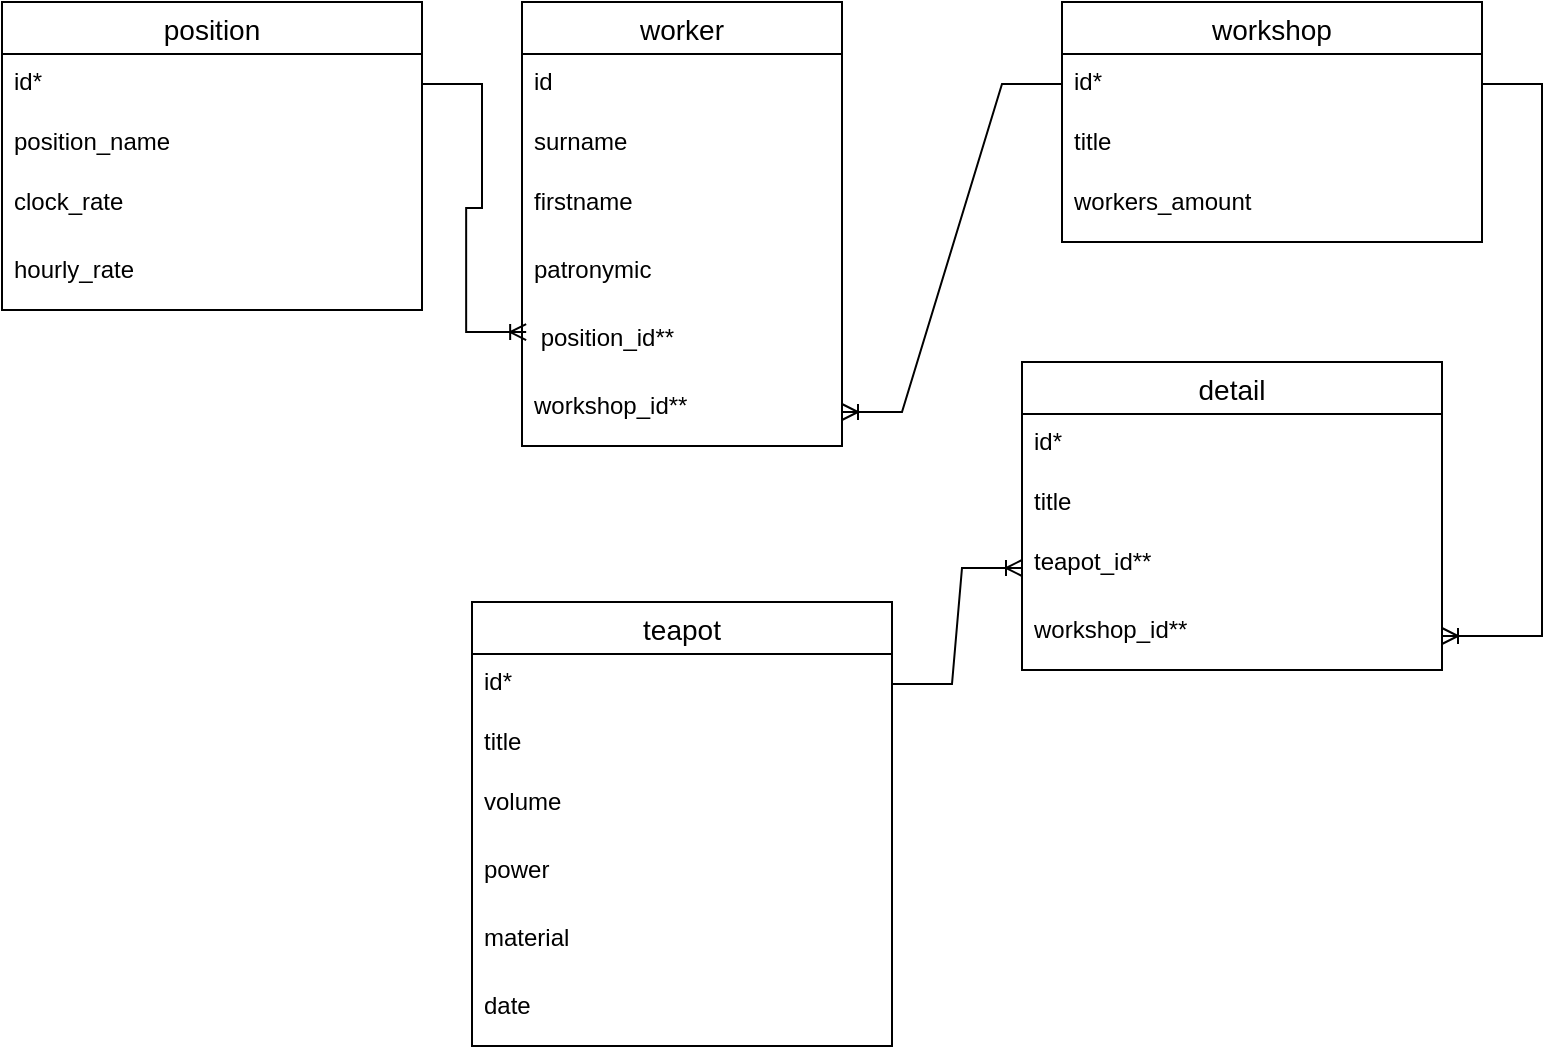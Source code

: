 <mxfile version="21.1.5" type="device">
  <diagram name="Страница 1" id="jqF6VtXlaaCa_PzUkwzW">
    <mxGraphModel dx="1434" dy="802" grid="1" gridSize="10" guides="1" tooltips="1" connect="1" arrows="1" fold="1" page="1" pageScale="1" pageWidth="827" pageHeight="1169" math="0" shadow="0">
      <root>
        <mxCell id="0" />
        <mxCell id="1" parent="0" />
        <mxCell id="vCr_duNJVCudhMeqsvDl-1" value="worker" style="swimlane;fontStyle=0;childLayout=stackLayout;horizontal=1;startSize=26;horizontalStack=0;resizeParent=1;resizeParentMax=0;resizeLast=0;collapsible=1;marginBottom=0;align=center;fontSize=14;" parent="1" vertex="1">
          <mxGeometry x="270" y="40" width="160" height="222" as="geometry" />
        </mxCell>
        <mxCell id="vCr_duNJVCudhMeqsvDl-2" value="id" style="text;strokeColor=none;fillColor=none;spacingLeft=4;spacingRight=4;overflow=hidden;rotatable=0;points=[[0,0.5],[1,0.5]];portConstraint=eastwest;fontSize=12;whiteSpace=wrap;html=1;" parent="vCr_duNJVCudhMeqsvDl-1" vertex="1">
          <mxGeometry y="26" width="160" height="30" as="geometry" />
        </mxCell>
        <mxCell id="vCr_duNJVCudhMeqsvDl-3" value="surname" style="text;strokeColor=none;fillColor=none;spacingLeft=4;spacingRight=4;overflow=hidden;rotatable=0;points=[[0,0.5],[1,0.5]];portConstraint=eastwest;fontSize=12;whiteSpace=wrap;html=1;" parent="vCr_duNJVCudhMeqsvDl-1" vertex="1">
          <mxGeometry y="56" width="160" height="30" as="geometry" />
        </mxCell>
        <mxCell id="vCr_duNJVCudhMeqsvDl-17" value="firstname" style="text;strokeColor=none;fillColor=none;spacingLeft=4;spacingRight=4;overflow=hidden;rotatable=0;points=[[0,0.5],[1,0.5]];portConstraint=eastwest;fontSize=12;whiteSpace=wrap;html=1;" parent="vCr_duNJVCudhMeqsvDl-1" vertex="1">
          <mxGeometry y="86" width="160" height="34" as="geometry" />
        </mxCell>
        <mxCell id="vCr_duNJVCudhMeqsvDl-4" value="patronymic" style="text;strokeColor=none;fillColor=none;spacingLeft=4;spacingRight=4;overflow=hidden;rotatable=0;points=[[0,0.5],[1,0.5]];portConstraint=eastwest;fontSize=12;whiteSpace=wrap;html=1;" parent="vCr_duNJVCudhMeqsvDl-1" vertex="1">
          <mxGeometry y="120" width="160" height="34" as="geometry" />
        </mxCell>
        <mxCell id="8CcNck3ouKiRs2U89asL-9" value="&amp;nbsp;position_id**" style="text;strokeColor=none;fillColor=none;spacingLeft=4;spacingRight=4;overflow=hidden;rotatable=0;points=[[0,0.5],[1,0.5]];portConstraint=eastwest;fontSize=12;whiteSpace=wrap;html=1;" vertex="1" parent="vCr_duNJVCudhMeqsvDl-1">
          <mxGeometry y="154" width="160" height="34" as="geometry" />
        </mxCell>
        <mxCell id="8CcNck3ouKiRs2U89asL-10" value="workshop_id**" style="text;strokeColor=none;fillColor=none;spacingLeft=4;spacingRight=4;overflow=hidden;rotatable=0;points=[[0,0.5],[1,0.5]];portConstraint=eastwest;fontSize=12;whiteSpace=wrap;html=1;" vertex="1" parent="vCr_duNJVCudhMeqsvDl-1">
          <mxGeometry y="188" width="160" height="34" as="geometry" />
        </mxCell>
        <mxCell id="vCr_duNJVCudhMeqsvDl-5" value="position" style="swimlane;fontStyle=0;childLayout=stackLayout;horizontal=1;startSize=26;horizontalStack=0;resizeParent=1;resizeParentMax=0;resizeLast=0;collapsible=1;marginBottom=0;align=center;fontSize=14;" parent="1" vertex="1">
          <mxGeometry x="10" y="40" width="210" height="154" as="geometry" />
        </mxCell>
        <mxCell id="vCr_duNJVCudhMeqsvDl-6" value="id*" style="text;strokeColor=none;fillColor=none;spacingLeft=4;spacingRight=4;overflow=hidden;rotatable=0;points=[[0,0.5],[1,0.5]];portConstraint=eastwest;fontSize=12;whiteSpace=wrap;html=1;" parent="vCr_duNJVCudhMeqsvDl-5" vertex="1">
          <mxGeometry y="26" width="210" height="30" as="geometry" />
        </mxCell>
        <mxCell id="vCr_duNJVCudhMeqsvDl-7" value="position_name" style="text;strokeColor=none;fillColor=none;spacingLeft=4;spacingRight=4;overflow=hidden;rotatable=0;points=[[0,0.5],[1,0.5]];portConstraint=eastwest;fontSize=12;whiteSpace=wrap;html=1;" parent="vCr_duNJVCudhMeqsvDl-5" vertex="1">
          <mxGeometry y="56" width="210" height="30" as="geometry" />
        </mxCell>
        <mxCell id="vCr_duNJVCudhMeqsvDl-8" value="clock_rate" style="text;strokeColor=none;fillColor=none;spacingLeft=4;spacingRight=4;overflow=hidden;rotatable=0;points=[[0,0.5],[1,0.5]];portConstraint=eastwest;fontSize=12;whiteSpace=wrap;html=1;" parent="vCr_duNJVCudhMeqsvDl-5" vertex="1">
          <mxGeometry y="86" width="210" height="34" as="geometry" />
        </mxCell>
        <mxCell id="8CcNck3ouKiRs2U89asL-2" value="hourly_rate" style="text;strokeColor=none;fillColor=none;spacingLeft=4;spacingRight=4;overflow=hidden;rotatable=0;points=[[0,0.5],[1,0.5]];portConstraint=eastwest;fontSize=12;whiteSpace=wrap;html=1;" vertex="1" parent="vCr_duNJVCudhMeqsvDl-5">
          <mxGeometry y="120" width="210" height="34" as="geometry" />
        </mxCell>
        <mxCell id="vCr_duNJVCudhMeqsvDl-18" value="" style="edgeStyle=entityRelationEdgeStyle;fontSize=12;html=1;endArrow=ERoneToMany;rounded=0;entryX=0.013;entryY=0.324;entryDx=0;entryDy=0;entryPerimeter=0;" parent="1" source="vCr_duNJVCudhMeqsvDl-6" target="8CcNck3ouKiRs2U89asL-9" edge="1">
          <mxGeometry width="100" height="100" relative="1" as="geometry">
            <mxPoint x="290" y="520" as="sourcePoint" />
            <mxPoint x="390" y="420" as="targetPoint" />
          </mxGeometry>
        </mxCell>
        <mxCell id="8CcNck3ouKiRs2U89asL-4" value="workshop" style="swimlane;fontStyle=0;childLayout=stackLayout;horizontal=1;startSize=26;horizontalStack=0;resizeParent=1;resizeParentMax=0;resizeLast=0;collapsible=1;marginBottom=0;align=center;fontSize=14;" vertex="1" parent="1">
          <mxGeometry x="540" y="40" width="210" height="120" as="geometry" />
        </mxCell>
        <mxCell id="8CcNck3ouKiRs2U89asL-5" value="id*" style="text;strokeColor=none;fillColor=none;spacingLeft=4;spacingRight=4;overflow=hidden;rotatable=0;points=[[0,0.5],[1,0.5]];portConstraint=eastwest;fontSize=12;whiteSpace=wrap;html=1;" vertex="1" parent="8CcNck3ouKiRs2U89asL-4">
          <mxGeometry y="26" width="210" height="30" as="geometry" />
        </mxCell>
        <mxCell id="8CcNck3ouKiRs2U89asL-6" value="title" style="text;strokeColor=none;fillColor=none;spacingLeft=4;spacingRight=4;overflow=hidden;rotatable=0;points=[[0,0.5],[1,0.5]];portConstraint=eastwest;fontSize=12;whiteSpace=wrap;html=1;" vertex="1" parent="8CcNck3ouKiRs2U89asL-4">
          <mxGeometry y="56" width="210" height="30" as="geometry" />
        </mxCell>
        <mxCell id="8CcNck3ouKiRs2U89asL-7" value="workers_amount" style="text;strokeColor=none;fillColor=none;spacingLeft=4;spacingRight=4;overflow=hidden;rotatable=0;points=[[0,0.5],[1,0.5]];portConstraint=eastwest;fontSize=12;whiteSpace=wrap;html=1;" vertex="1" parent="8CcNck3ouKiRs2U89asL-4">
          <mxGeometry y="86" width="210" height="34" as="geometry" />
        </mxCell>
        <mxCell id="8CcNck3ouKiRs2U89asL-11" value="" style="edgeStyle=entityRelationEdgeStyle;fontSize=12;html=1;endArrow=ERoneToMany;rounded=0;" edge="1" parent="1" source="8CcNck3ouKiRs2U89asL-5" target="8CcNck3ouKiRs2U89asL-10">
          <mxGeometry width="100" height="100" relative="1" as="geometry">
            <mxPoint x="190" y="170" as="sourcePoint" />
            <mxPoint x="252" y="334" as="targetPoint" />
          </mxGeometry>
        </mxCell>
        <mxCell id="8CcNck3ouKiRs2U89asL-12" value="teapot" style="swimlane;fontStyle=0;childLayout=stackLayout;horizontal=1;startSize=26;horizontalStack=0;resizeParent=1;resizeParentMax=0;resizeLast=0;collapsible=1;marginBottom=0;align=center;fontSize=14;" vertex="1" parent="1">
          <mxGeometry x="245" y="340" width="210" height="222" as="geometry" />
        </mxCell>
        <mxCell id="8CcNck3ouKiRs2U89asL-13" value="id*" style="text;strokeColor=none;fillColor=none;spacingLeft=4;spacingRight=4;overflow=hidden;rotatable=0;points=[[0,0.5],[1,0.5]];portConstraint=eastwest;fontSize=12;whiteSpace=wrap;html=1;" vertex="1" parent="8CcNck3ouKiRs2U89asL-12">
          <mxGeometry y="26" width="210" height="30" as="geometry" />
        </mxCell>
        <mxCell id="8CcNck3ouKiRs2U89asL-14" value="title" style="text;strokeColor=none;fillColor=none;spacingLeft=4;spacingRight=4;overflow=hidden;rotatable=0;points=[[0,0.5],[1,0.5]];portConstraint=eastwest;fontSize=12;whiteSpace=wrap;html=1;" vertex="1" parent="8CcNck3ouKiRs2U89asL-12">
          <mxGeometry y="56" width="210" height="30" as="geometry" />
        </mxCell>
        <mxCell id="8CcNck3ouKiRs2U89asL-15" value="volume" style="text;strokeColor=none;fillColor=none;spacingLeft=4;spacingRight=4;overflow=hidden;rotatable=0;points=[[0,0.5],[1,0.5]];portConstraint=eastwest;fontSize=12;whiteSpace=wrap;html=1;" vertex="1" parent="8CcNck3ouKiRs2U89asL-12">
          <mxGeometry y="86" width="210" height="34" as="geometry" />
        </mxCell>
        <mxCell id="8CcNck3ouKiRs2U89asL-16" value="power" style="text;strokeColor=none;fillColor=none;spacingLeft=4;spacingRight=4;overflow=hidden;rotatable=0;points=[[0,0.5],[1,0.5]];portConstraint=eastwest;fontSize=12;whiteSpace=wrap;html=1;" vertex="1" parent="8CcNck3ouKiRs2U89asL-12">
          <mxGeometry y="120" width="210" height="34" as="geometry" />
        </mxCell>
        <mxCell id="8CcNck3ouKiRs2U89asL-17" value="material" style="text;strokeColor=none;fillColor=none;spacingLeft=4;spacingRight=4;overflow=hidden;rotatable=0;points=[[0,0.5],[1,0.5]];portConstraint=eastwest;fontSize=12;whiteSpace=wrap;html=1;" vertex="1" parent="8CcNck3ouKiRs2U89asL-12">
          <mxGeometry y="154" width="210" height="34" as="geometry" />
        </mxCell>
        <mxCell id="8CcNck3ouKiRs2U89asL-18" value="date" style="text;strokeColor=none;fillColor=none;spacingLeft=4;spacingRight=4;overflow=hidden;rotatable=0;points=[[0,0.5],[1,0.5]];portConstraint=eastwest;fontSize=12;whiteSpace=wrap;html=1;" vertex="1" parent="8CcNck3ouKiRs2U89asL-12">
          <mxGeometry y="188" width="210" height="34" as="geometry" />
        </mxCell>
        <mxCell id="8CcNck3ouKiRs2U89asL-19" value="detail" style="swimlane;fontStyle=0;childLayout=stackLayout;horizontal=1;startSize=26;horizontalStack=0;resizeParent=1;resizeParentMax=0;resizeLast=0;collapsible=1;marginBottom=0;align=center;fontSize=14;" vertex="1" parent="1">
          <mxGeometry x="520" y="220" width="210" height="154" as="geometry" />
        </mxCell>
        <mxCell id="8CcNck3ouKiRs2U89asL-20" value="id*" style="text;strokeColor=none;fillColor=none;spacingLeft=4;spacingRight=4;overflow=hidden;rotatable=0;points=[[0,0.5],[1,0.5]];portConstraint=eastwest;fontSize=12;whiteSpace=wrap;html=1;" vertex="1" parent="8CcNck3ouKiRs2U89asL-19">
          <mxGeometry y="26" width="210" height="30" as="geometry" />
        </mxCell>
        <mxCell id="8CcNck3ouKiRs2U89asL-21" value="title" style="text;strokeColor=none;fillColor=none;spacingLeft=4;spacingRight=4;overflow=hidden;rotatable=0;points=[[0,0.5],[1,0.5]];portConstraint=eastwest;fontSize=12;whiteSpace=wrap;html=1;" vertex="1" parent="8CcNck3ouKiRs2U89asL-19">
          <mxGeometry y="56" width="210" height="30" as="geometry" />
        </mxCell>
        <mxCell id="8CcNck3ouKiRs2U89asL-22" value="teapot_id**" style="text;strokeColor=none;fillColor=none;spacingLeft=4;spacingRight=4;overflow=hidden;rotatable=0;points=[[0,0.5],[1,0.5]];portConstraint=eastwest;fontSize=12;whiteSpace=wrap;html=1;" vertex="1" parent="8CcNck3ouKiRs2U89asL-19">
          <mxGeometry y="86" width="210" height="34" as="geometry" />
        </mxCell>
        <mxCell id="8CcNck3ouKiRs2U89asL-23" value="workshop_id**" style="text;strokeColor=none;fillColor=none;spacingLeft=4;spacingRight=4;overflow=hidden;rotatable=0;points=[[0,0.5],[1,0.5]];portConstraint=eastwest;fontSize=12;whiteSpace=wrap;html=1;" vertex="1" parent="8CcNck3ouKiRs2U89asL-19">
          <mxGeometry y="120" width="210" height="34" as="geometry" />
        </mxCell>
        <mxCell id="8CcNck3ouKiRs2U89asL-24" value="" style="edgeStyle=entityRelationEdgeStyle;fontSize=12;html=1;endArrow=ERoneToMany;rounded=0;" edge="1" parent="1" source="8CcNck3ouKiRs2U89asL-5" target="8CcNck3ouKiRs2U89asL-23">
          <mxGeometry width="100" height="100" relative="1" as="geometry">
            <mxPoint x="500" y="141" as="sourcePoint" />
            <mxPoint x="500" y="465" as="targetPoint" />
          </mxGeometry>
        </mxCell>
        <mxCell id="8CcNck3ouKiRs2U89asL-25" value="" style="edgeStyle=entityRelationEdgeStyle;fontSize=12;html=1;endArrow=ERoneToMany;rounded=0;" edge="1" parent="1" source="8CcNck3ouKiRs2U89asL-13" target="8CcNck3ouKiRs2U89asL-22">
          <mxGeometry width="100" height="100" relative="1" as="geometry">
            <mxPoint x="635" y="303" as="sourcePoint" />
            <mxPoint x="715" y="419" as="targetPoint" />
          </mxGeometry>
        </mxCell>
      </root>
    </mxGraphModel>
  </diagram>
</mxfile>
